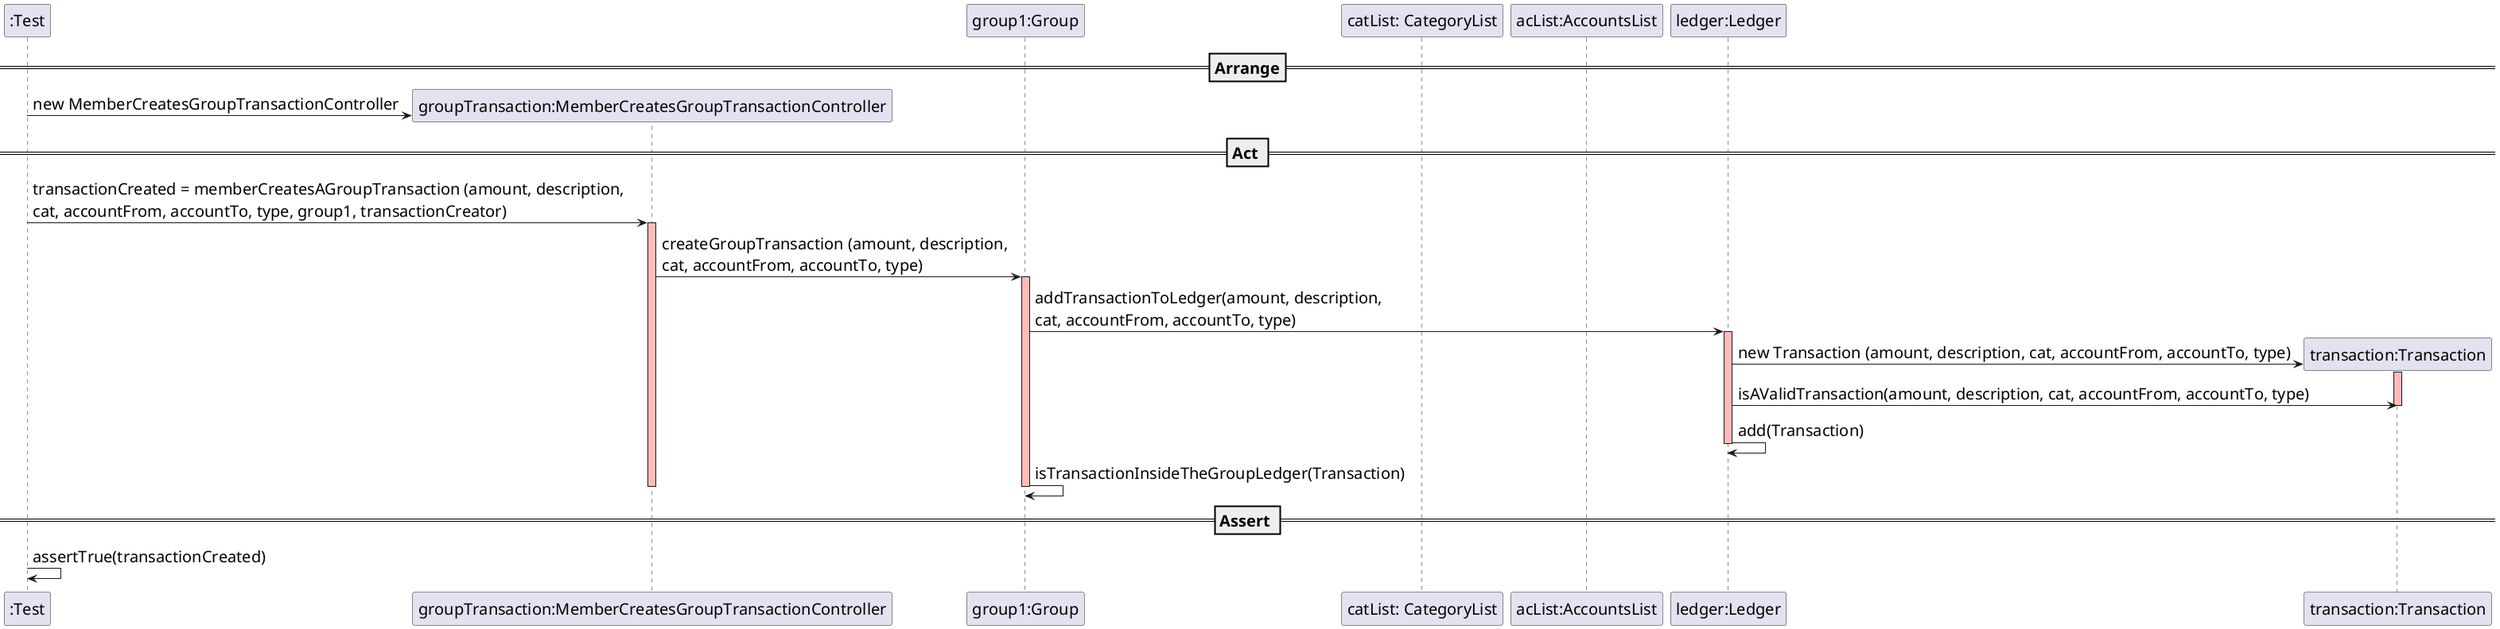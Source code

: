 @startuml

skinparam DefaultFontSize 20

create ":Test"

==Arrange==
create "groupTransaction:MemberCreatesGroupTransactionController"
":Test" -> "groupTransaction:MemberCreatesGroupTransactionController" : new MemberCreatesGroupTransactionController

participant "group1:Group"
participant "catList: CategoryList"
participant "acList:AccountsList"
participant "ledger:Ledger"

== Act ==

":Test" -> "groupTransaction:MemberCreatesGroupTransactionController" : transactionCreated = memberCreatesAGroupTransaction (amount, description, \ncat, accountFrom, accountTo, type, group1, transactionCreator)
activate "groupTransaction:MemberCreatesGroupTransactionController"  #FFBBBB

"groupTransaction:MemberCreatesGroupTransactionController" -> "group1:Group" : createGroupTransaction (amount, description, \ncat, accountFrom, accountTo, type)
activate "group1:Group"  #FFBBBB

"group1:Group" -> "ledger:Ledger" : addTransactionToLedger(amount, description, \ncat, accountFrom, accountTo, type)
activate "ledger:Ledger"  #FFBBBB

create "transaction:Transaction"
"ledger:Ledger" -> "transaction:Transaction" : new Transaction (amount, description, cat, accountFrom, accountTo, type)
activate "transaction:Transaction"  #FFBBBB

"ledger:Ledger" -> "transaction:Transaction" : isAValidTransaction(amount, description, cat, accountFrom, accountTo, type)
deactivate "transaction:Transaction"  #FFBBBB

"ledger:Ledger" -> "ledger:Ledger": add(Transaction)
deactivate "ledger:Ledger"  #FFBBBB

"group1:Group" -> "group1:Group" : isTransactionInsideTheGroupLedger(Transaction)

deactivate "group1:Group"  #FFBBBB
deactivate "groupTransaction:MemberCreatesGroupTransactionController" #FFBBBB

== Assert ==

":Test" -> ":Test" : assertTrue(transactionCreated)

@enduml